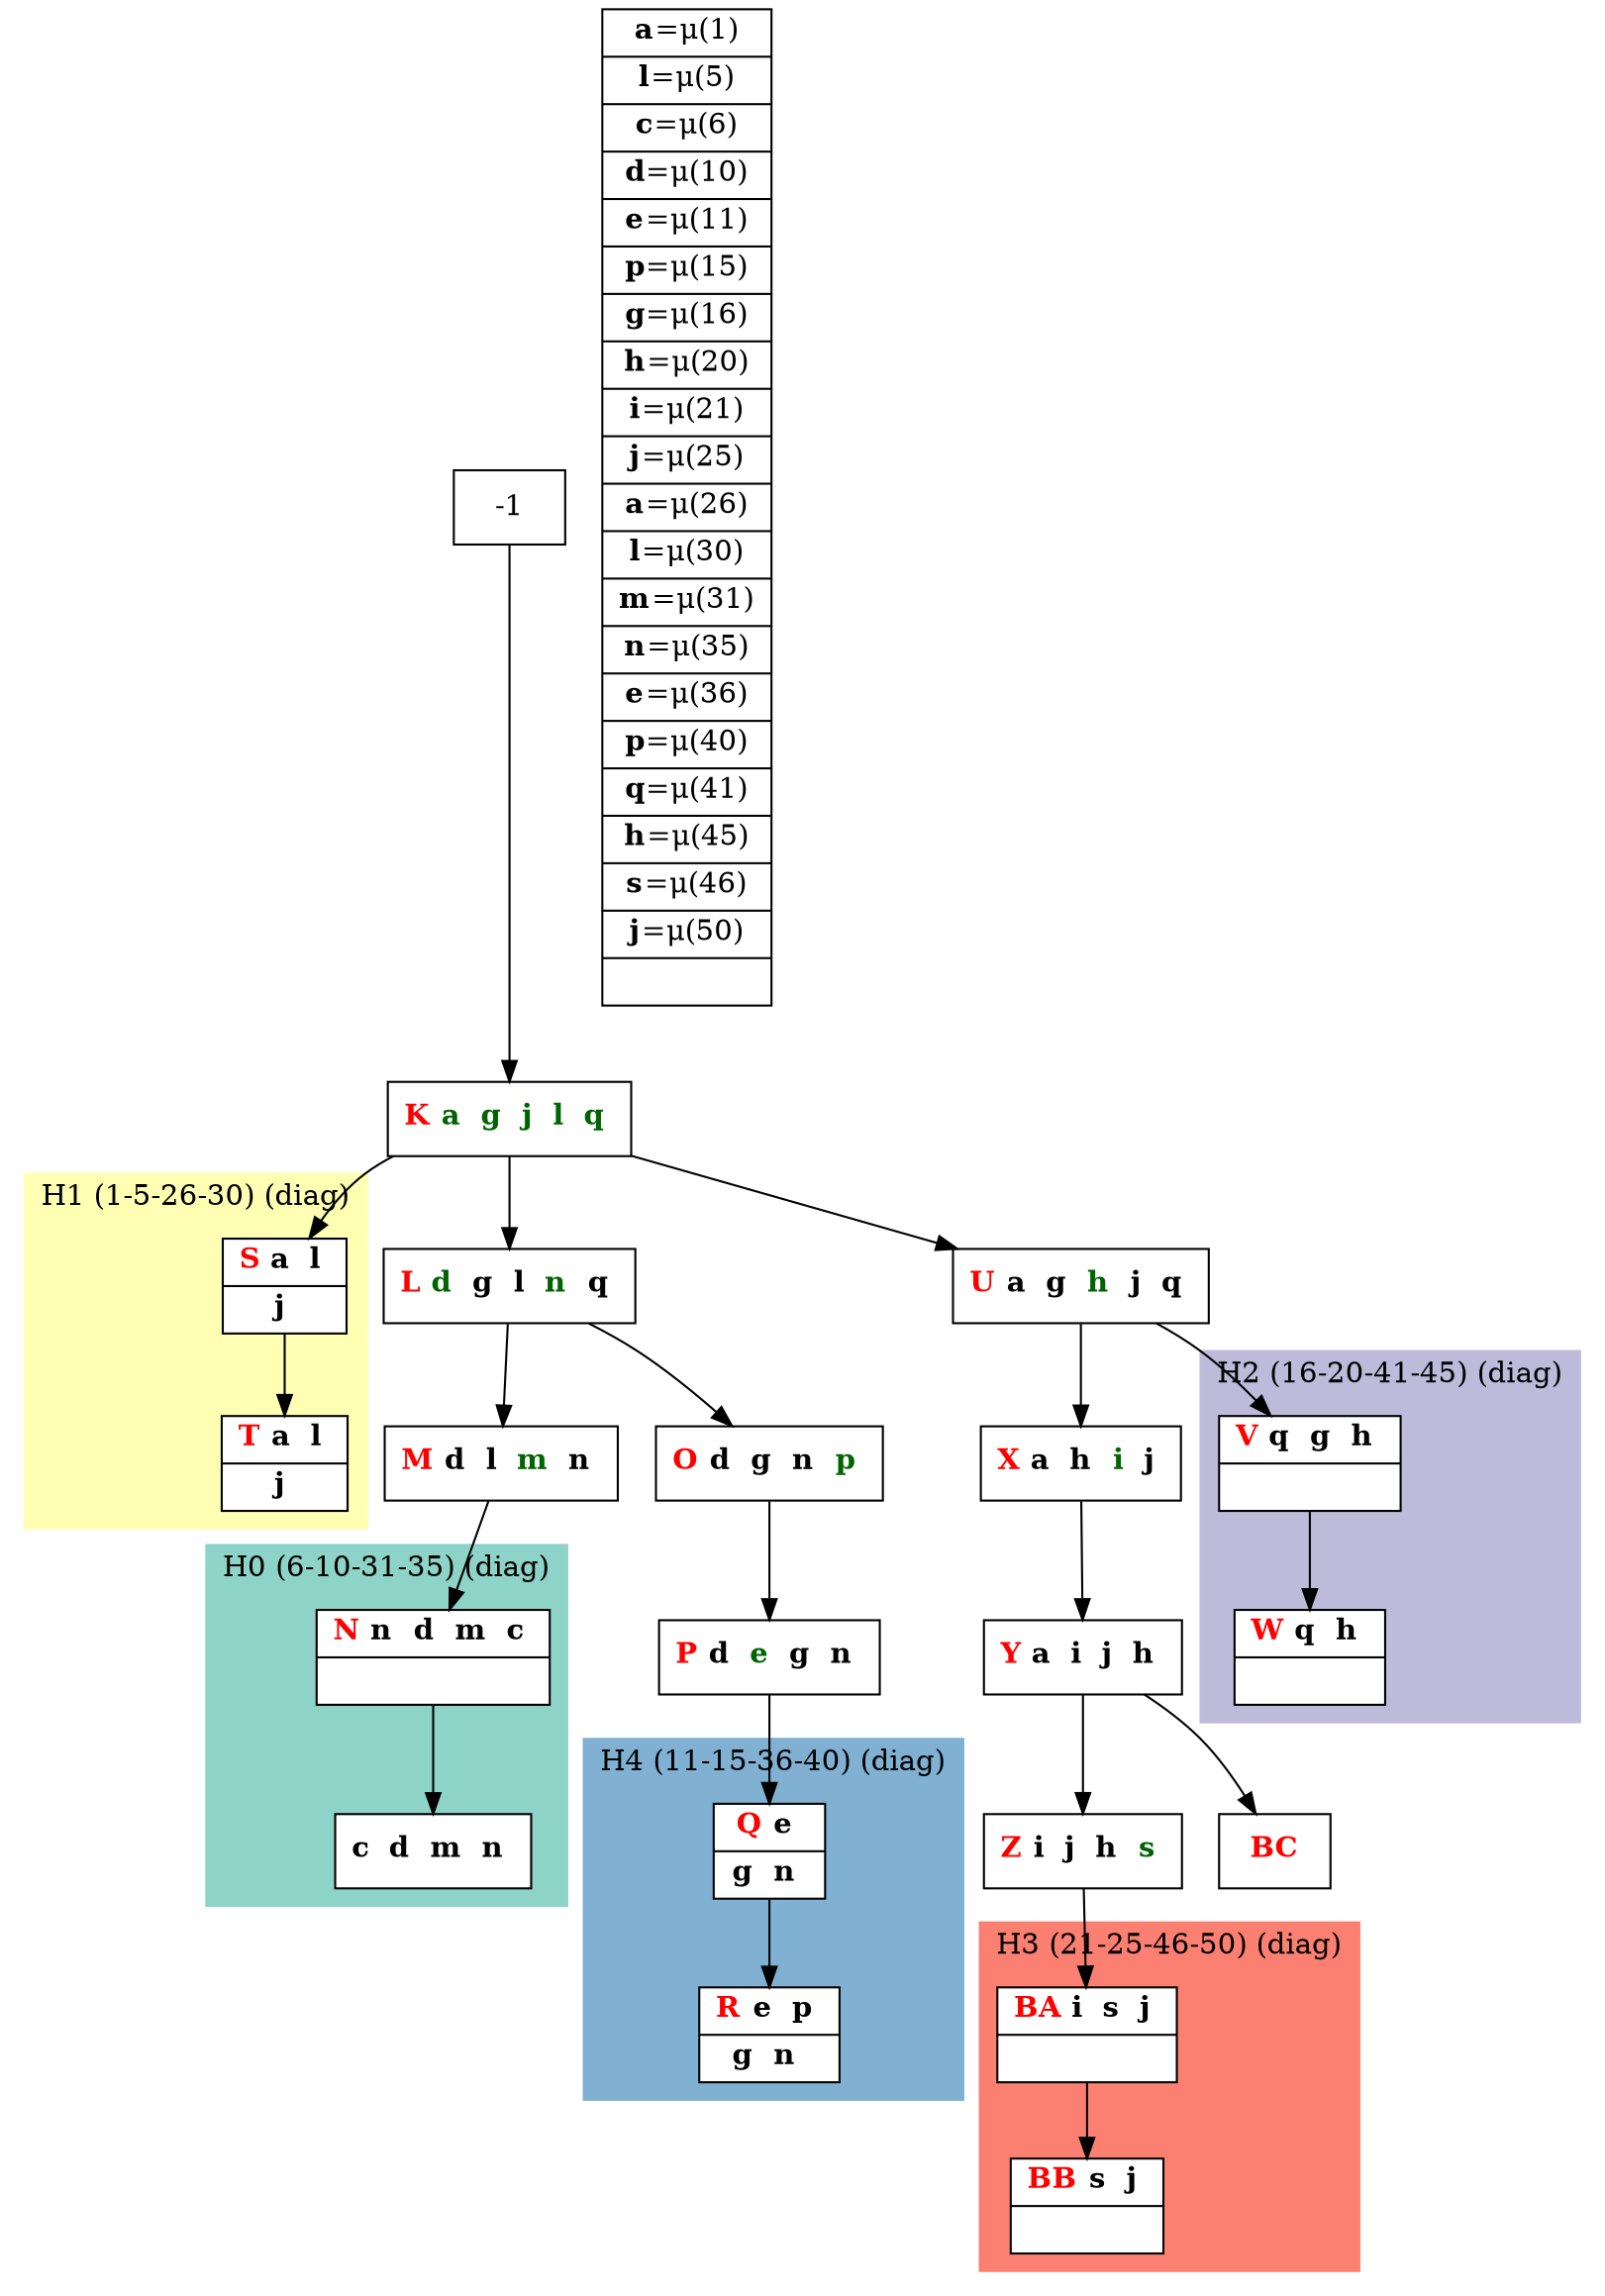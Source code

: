 digraph G {
    node [shape=box];
    subgraph cluster0 {
        node [style=filled,fillcolor=white];
        labeljust="l";
        style=filled;
        color="#8DD3C7";
        H0_0 -> H0_5;
        label="H0 (6-10-31-35) (diag)";
    }
    subgraph cluster1 {
        node [style=filled,fillcolor=white];
        labeljust="l";
        style=filled;
        color="#FFFFB3";
        H1_0 -> H1_7;
        label="H1 (1-5-26-30) (diag)";
    }
    subgraph cluster2 {
        node [style=filled,fillcolor=white];
        labeljust="l";
        style=filled;
        color="#BEBADA";
        H2_0 -> H2_5;
        label="H2 (16-20-41-45) (diag)";
    }
    subgraph cluster3 {
        node [style=filled,fillcolor=white];
        labeljust="l";
        style=filled;
        color="#FB8072";
        H3_0 -> H3_5;
        label="H3 (21-25-46-50) (diag)";
    }
    subgraph cluster4 {
        node [style=filled,fillcolor=white];
        labeljust="l";
        style=filled;
        color="#80B1D3";
        H4_0 -> H4_7;
        label="H4 (11-15-36-40) (diag)";
    }
     1 [shape=record,label= <{  <FONT COLOR="RED"><b>K</b></FONT> <b><FONT COLOR="DARKGREEN">a </FONT></b> <b><FONT COLOR="DARKGREEN">g </FONT></b> <b><FONT COLOR="DARKGREEN">j </FONT></b> <b><FONT COLOR="DARKGREEN">l </FONT></b> <b><FONT COLOR="DARKGREEN">q </FONT></b>}> ];
     -1  ->  1;
     10 [shape=record,label= <{  <FONT COLOR="RED"><b>L</b></FONT> <b><FONT COLOR="DARKGREEN">d </FONT></b> <b>g </b> <b>l </b> <b><FONT COLOR="DARKGREEN">n </FONT></b> <b>q </b>}> ];
     1  ->  10;
     11 [shape=record,label= <{  <FONT COLOR="RED"><b>M</b></FONT> <b>d </b> <b>l </b> <b><FONT COLOR="DARKGREEN">m </FONT></b> <b>n </b>}> ];
     10  ->  11;
     H0_0 [shape=record,label= <{  <FONT COLOR="RED"><b>N</b></FONT> <b>n </b> <b>d </b> <b>m </b> <b>c </b>| }> ];
     11  ->  H0_0;
     H0_5 [shape=record,label= <{ <b>c </b> <b>d </b> <b>m </b> <b>n </b>}> ];
     18 [shape=record,label= <{  <FONT COLOR="RED"><b>O</b></FONT> <b>d </b> <b>g </b> <b>n </b> <b><FONT COLOR="DARKGREEN">p </FONT></b>}> ];
     10  ->  18;
     19 [shape=record,label= <{  <FONT COLOR="RED"><b>P</b></FONT> <b>d </b> <b><FONT COLOR="DARKGREEN">e </FONT></b> <b>g </b> <b>n </b>}> ];
     18  ->  19;
     H4_0 [shape=record,label= <{  <FONT COLOR="RED"><b>Q</b></FONT> <b>e </b>|  <b>g </b> <b>n </b>}> ];
     19  ->  H4_0;
     H4_7 [shape=record,label= <{  <FONT COLOR="RED"><b>R</b></FONT> <b>e </b> <b>p </b>|  <b>g </b> <b>n </b>}> ];
     H1_0 [shape=record,label= <{  <FONT COLOR="RED"><b>S</b></FONT> <b>a </b> <b>l </b>|  <b>j </b>}> ];
     1  ->  H1_0;
     H1_7 [shape=record,label= <{  <FONT COLOR="RED"><b>T</b></FONT> <b>a </b> <b>l </b>|  <b>j </b>}> ];
     28 [shape=record,label= <{  <FONT COLOR="RED"><b>U</b></FONT> <b>a </b> <b>g </b> <b><FONT COLOR="DARKGREEN">h </FONT></b> <b>j </b> <b>q </b>}> ];
     1  ->  28;
     H2_0 [shape=record,label= <{  <FONT COLOR="RED"><b>V</b></FONT> <b>q </b> <b>g </b> <b>h </b>| }> ];
     28  ->  H2_0;
     H2_5 [shape=record,label= <{  <FONT COLOR="RED"><b>W</b></FONT> <b>q </b> <b>h </b>| }> ];
     35 [shape=record,label= <{  <FONT COLOR="RED"><b>X</b></FONT> <b>a </b> <b>h </b> <b><FONT COLOR="DARKGREEN">i </FONT></b> <b>j </b>}> ];
     28  ->  35;
     36 [shape=record,label= <{  <FONT COLOR="RED"><b>Y</b></FONT> <b>a </b> <b>i </b> <b>j </b> <b>h </b>}> ];
     35  ->  36;
     39 [shape=record,label= <{  <FONT COLOR="RED"><b>Z</b></FONT> <b>i </b> <b>j </b> <b>h </b> <b><FONT COLOR="DARKGREEN">s </FONT></b>}> ];
     36  ->  39;
     H3_0 [shape=record,label= <{  <FONT COLOR="RED"><b>BA</b></FONT> <b>i </b> <b>s </b> <b>j </b>| }> ];
     39  ->  H3_0;
     H3_5 [shape=record,label= <{  <FONT COLOR="RED"><b>BB</b></FONT> <b>s </b> <b>j </b>| }> ];
     _1 [shape=record,label= <{  <FONT COLOR="RED"><b>BC</b></FONT>}> ];
     36  ->  _1;
    labels [shape=record,label= <{<b>a</b>=&#956;(1) | <b>l</b>=&#956;(5) | <b>c</b>=&#956;(6) | <b>d</b>=&#956;(10) | <b>e</b>=&#956;(11) | <b>p</b>=&#956;(15) | <b>g</b>=&#956;(16) | <b>h</b>=&#956;(20) | <b>i</b>=&#956;(21) | <b>j</b>=&#956;(25) | <b>a</b>=&#956;(26) | <b>l</b>=&#956;(30) | <b>m</b>=&#956;(31) | <b>n</b>=&#956;(35) | <b>e</b>=&#956;(36) | <b>p</b>=&#956;(40) | <b>q</b>=&#956;(41) | <b>h</b>=&#956;(45) | <b>s</b>=&#956;(46) | <b>j</b>=&#956;(50) | }> ];
}
